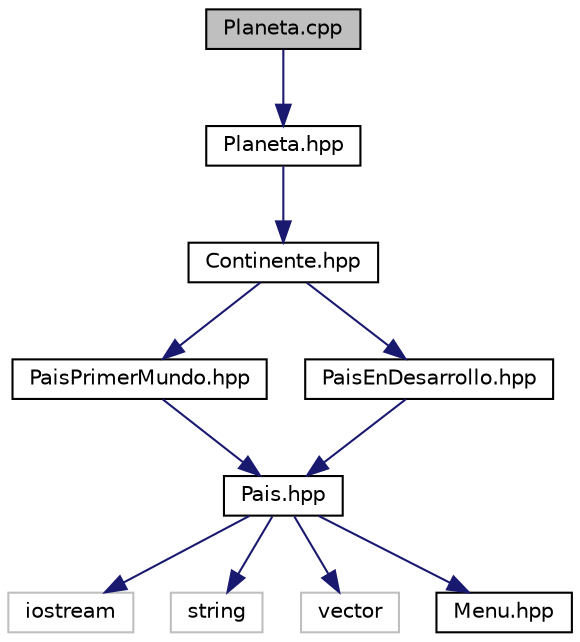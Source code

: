 digraph "Planeta.cpp"
{
 // LATEX_PDF_SIZE
  edge [fontname="Helvetica",fontsize="10",labelfontname="Helvetica",labelfontsize="10"];
  node [fontname="Helvetica",fontsize="10",shape=record];
  Node1 [label="Planeta.cpp",height=0.2,width=0.4,color="black", fillcolor="grey75", style="filled", fontcolor="black",tooltip=" "];
  Node1 -> Node2 [color="midnightblue",fontsize="10",style="solid",fontname="Helvetica"];
  Node2 [label="Planeta.hpp",height=0.2,width=0.4,color="black", fillcolor="white", style="filled",URL="$_planeta_8hpp.html",tooltip="Se define la clase Planeta, que se instanciara en un objeto (Tierra)"];
  Node2 -> Node3 [color="midnightblue",fontsize="10",style="solid",fontname="Helvetica"];
  Node3 [label="Continente.hpp",height=0.2,width=0.4,color="black", fillcolor="white", style="filled",URL="$_continente_8hpp.html",tooltip="Se define la clase Continente, que se instanciara en varios objetos, los continentes que componen a T..."];
  Node3 -> Node4 [color="midnightblue",fontsize="10",style="solid",fontname="Helvetica"];
  Node4 [label="PaisPrimerMundo.hpp",height=0.2,width=0.4,color="black", fillcolor="white", style="filled",URL="$_pais_primer_mundo_8hpp.html",tooltip="Se define la clase PaisPrimerMundo, que se instanciara en objetos."];
  Node4 -> Node5 [color="midnightblue",fontsize="10",style="solid",fontname="Helvetica"];
  Node5 [label="Pais.hpp",height=0.2,width=0.4,color="black", fillcolor="white", style="filled",URL="$_pais_8hpp.html",tooltip="Se define la clase Pais que heredara a PaisPrimerMundo y PaisEnDesarrollo."];
  Node5 -> Node6 [color="midnightblue",fontsize="10",style="solid",fontname="Helvetica"];
  Node6 [label="iostream",height=0.2,width=0.4,color="grey75", fillcolor="white", style="filled",tooltip=" "];
  Node5 -> Node7 [color="midnightblue",fontsize="10",style="solid",fontname="Helvetica"];
  Node7 [label="string",height=0.2,width=0.4,color="grey75", fillcolor="white", style="filled",tooltip=" "];
  Node5 -> Node8 [color="midnightblue",fontsize="10",style="solid",fontname="Helvetica"];
  Node8 [label="vector",height=0.2,width=0.4,color="grey75", fillcolor="white", style="filled",tooltip=" "];
  Node5 -> Node9 [color="midnightblue",fontsize="10",style="solid",fontname="Helvetica"];
  Node9 [label="Menu.hpp",height=0.2,width=0.4,color="black", fillcolor="white", style="filled",URL="$_menu_8hpp.html",tooltip="Se definen los enums empleados para menus."];
  Node3 -> Node10 [color="midnightblue",fontsize="10",style="solid",fontname="Helvetica"];
  Node10 [label="PaisEnDesarrollo.hpp",height=0.2,width=0.4,color="black", fillcolor="white", style="filled",URL="$_pais_en_desarrollo_8hpp.html",tooltip="Se define la clase PaisEnDesarrollo, que se instanciara en objetos."];
  Node10 -> Node5 [color="midnightblue",fontsize="10",style="solid",fontname="Helvetica"];
}
